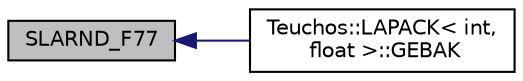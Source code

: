 digraph "SLARND_F77"
{
  edge [fontname="Helvetica",fontsize="10",labelfontname="Helvetica",labelfontsize="10"];
  node [fontname="Helvetica",fontsize="10",shape=record];
  rankdir="LR";
  Node272 [label="SLARND_F77",height=0.2,width=0.4,color="black", fillcolor="grey75", style="filled", fontcolor="black"];
  Node272 -> Node273 [dir="back",color="midnightblue",fontsize="10",style="solid",fontname="Helvetica"];
  Node273 [label="Teuchos::LAPACK\< int,\l float \>::GEBAK",height=0.2,width=0.4,color="black", fillcolor="white", style="filled",URL="$dd/d78/class_teuchos_1_1_l_a_p_a_c_k_3_01int_00_01float_01_4.html#a06caefc2293361abb07aaf9acb397e80"];
}
